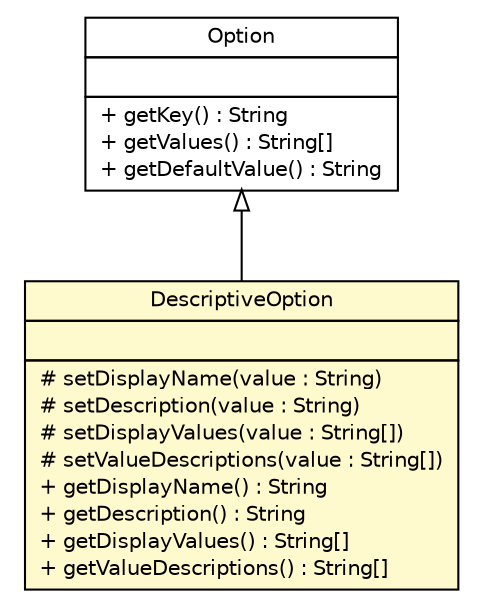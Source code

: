 #!/usr/local/bin/dot
#
# Class diagram 
# Generated by UMLGraph version 5.2 (http://www.umlgraph.org/)
#

digraph G {
	edge [fontname="Helvetica",fontsize=10,labelfontname="Helvetica",labelfontsize=10];
	node [fontname="Helvetica",fontsize=10,shape=plaintext];
	nodesep=0.25;
	ranksep=0.5;
	// dip.order.ValidationOptions.Option
	c2628 [label=<<table title="dip.order.ValidationOptions.Option" border="0" cellborder="1" cellspacing="0" cellpadding="2" port="p" href="./ValidationOptions.Option.html">
		<tr><td><table border="0" cellspacing="0" cellpadding="1">
<tr><td align="center" balign="center"> Option </td></tr>
		</table></td></tr>
		<tr><td><table border="0" cellspacing="0" cellpadding="1">
<tr><td align="left" balign="left">  </td></tr>
		</table></td></tr>
		<tr><td><table border="0" cellspacing="0" cellpadding="1">
<tr><td align="left" balign="left"> + getKey() : String </td></tr>
<tr><td align="left" balign="left"> + getValues() : String[] </td></tr>
<tr><td align="left" balign="left"> + getDefaultValue() : String </td></tr>
		</table></td></tr>
		</table>>, fontname="Helvetica", fontcolor="black", fontsize=10.0];
	// dip.order.ValidationOptions.DescriptiveOption
	c2629 [label=<<table title="dip.order.ValidationOptions.DescriptiveOption" border="0" cellborder="1" cellspacing="0" cellpadding="2" port="p" bgcolor="lemonChiffon" href="./ValidationOptions.DescriptiveOption.html">
		<tr><td><table border="0" cellspacing="0" cellpadding="1">
<tr><td align="center" balign="center"> DescriptiveOption </td></tr>
		</table></td></tr>
		<tr><td><table border="0" cellspacing="0" cellpadding="1">
<tr><td align="left" balign="left">  </td></tr>
		</table></td></tr>
		<tr><td><table border="0" cellspacing="0" cellpadding="1">
<tr><td align="left" balign="left"> # setDisplayName(value : String) </td></tr>
<tr><td align="left" balign="left"> # setDescription(value : String) </td></tr>
<tr><td align="left" balign="left"> # setDisplayValues(value : String[]) </td></tr>
<tr><td align="left" balign="left"> # setValueDescriptions(value : String[]) </td></tr>
<tr><td align="left" balign="left"> + getDisplayName() : String </td></tr>
<tr><td align="left" balign="left"> + getDescription() : String </td></tr>
<tr><td align="left" balign="left"> + getDisplayValues() : String[] </td></tr>
<tr><td align="left" balign="left"> + getValueDescriptions() : String[] </td></tr>
		</table></td></tr>
		</table>>, fontname="Helvetica", fontcolor="black", fontsize=10.0];
	//dip.order.ValidationOptions.DescriptiveOption extends dip.order.ValidationOptions.Option
	c2628:p -> c2629:p [dir=back,arrowtail=empty];
}

